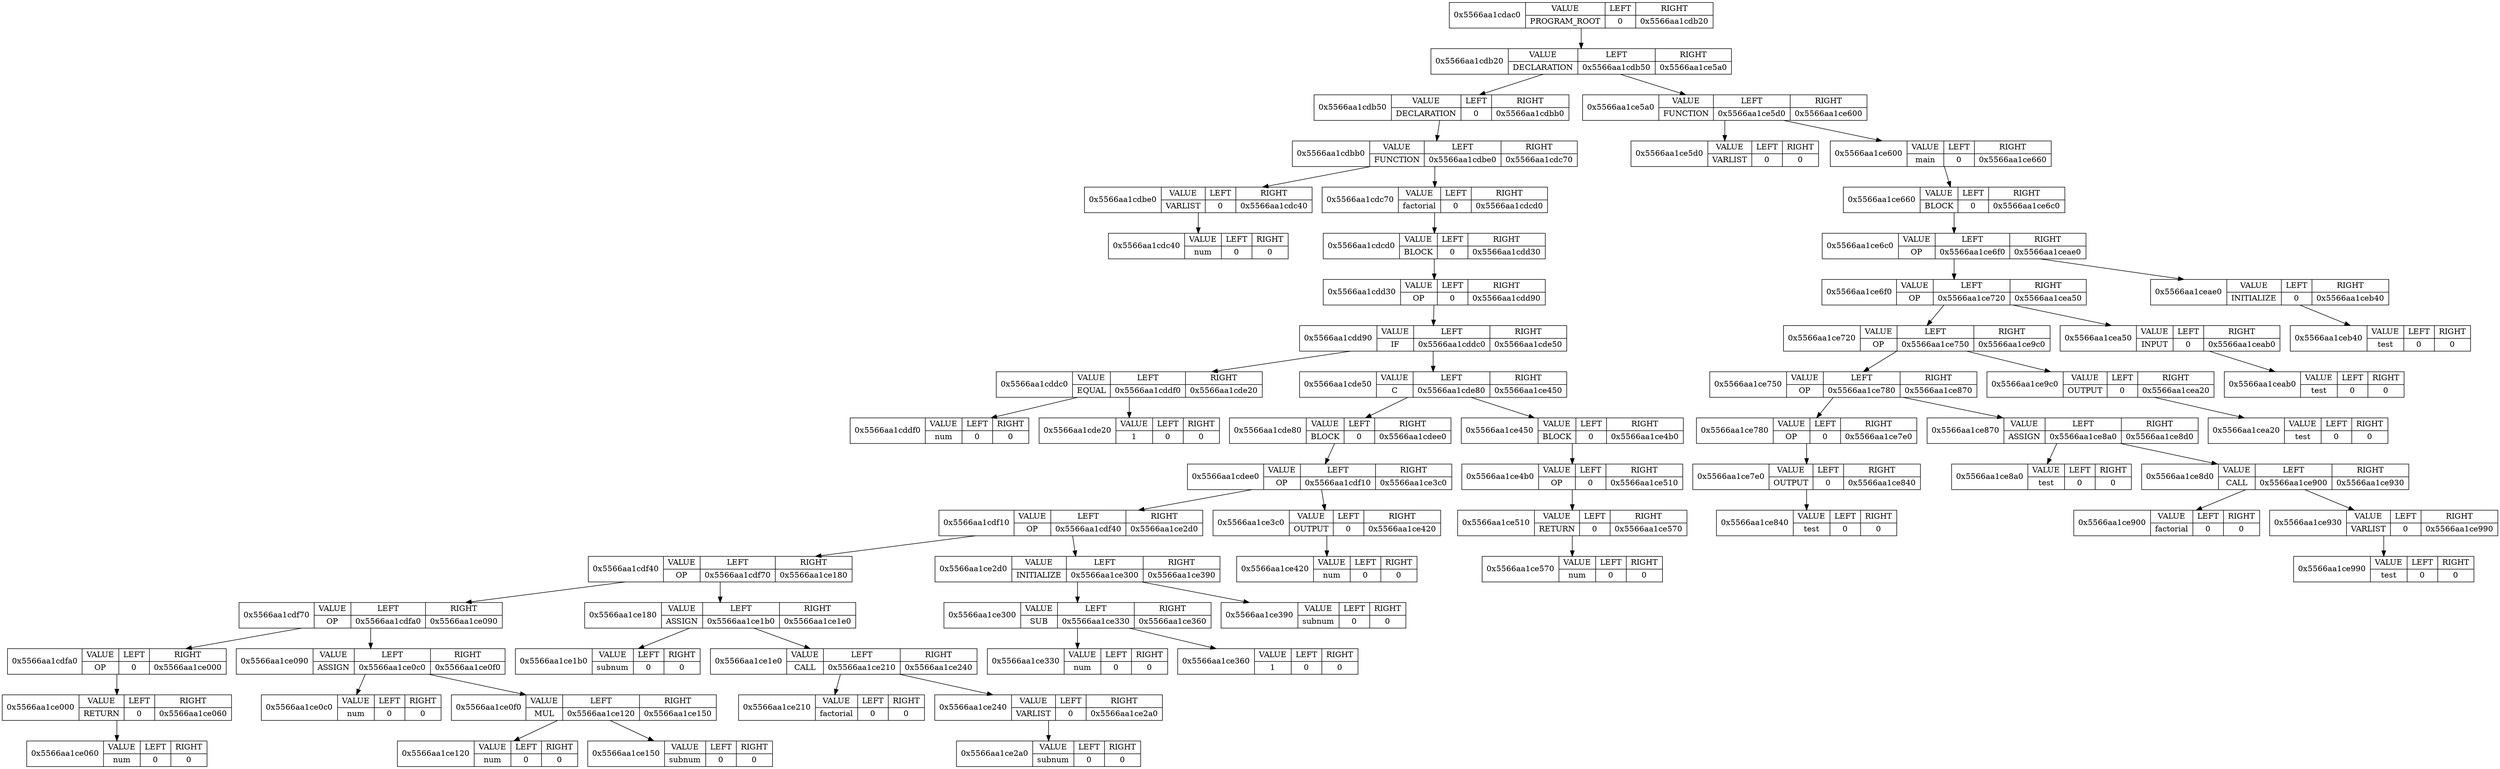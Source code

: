 digraph {
node0x5566aa1cdac0[label="{0x5566aa1cdac0}|{VALUE|PROGRAM_ROOT}|{LEFT|0}|{RIGHT|0x5566aa1cdb20}",shape=record];
node0x5566aa1cdb20[label="{0x5566aa1cdb20}|{VALUE|DECLARATION}|{LEFT|0x5566aa1cdb50}|{RIGHT|0x5566aa1ce5a0}",shape=record];
node0x5566aa1cdb50[label="{0x5566aa1cdb50}|{VALUE|DECLARATION}|{LEFT|0}|{RIGHT|0x5566aa1cdbb0}",shape=record];
node0x5566aa1cdbb0[label="{0x5566aa1cdbb0}|{VALUE|FUNCTION}|{LEFT|0x5566aa1cdbe0}|{RIGHT|0x5566aa1cdc70}",shape=record];
node0x5566aa1cdbe0[label="{0x5566aa1cdbe0}|{VALUE|VARLIST}|{LEFT|0}|{RIGHT|0x5566aa1cdc40}",shape=record];
node0x5566aa1cdc40[label="{0x5566aa1cdc40}|{VALUE|num}|{LEFT|0}|{RIGHT|0}",shape=record];
node0x5566aa1cdbe0 -> node0x5566aa1cdc40;
node0x5566aa1cdbb0 -> node0x5566aa1cdbe0;
node0x5566aa1cdc70[label="{0x5566aa1cdc70}|{VALUE|factorial}|{LEFT|0}|{RIGHT|0x5566aa1cdcd0}",shape=record];
node0x5566aa1cdcd0[label="{0x5566aa1cdcd0}|{VALUE|BLOCK}|{LEFT|0}|{RIGHT|0x5566aa1cdd30}",shape=record];
node0x5566aa1cdd30[label="{0x5566aa1cdd30}|{VALUE|OP}|{LEFT|0}|{RIGHT|0x5566aa1cdd90}",shape=record];
node0x5566aa1cdd90[label="{0x5566aa1cdd90}|{VALUE|IF}|{LEFT|0x5566aa1cddc0}|{RIGHT|0x5566aa1cde50}",shape=record];
node0x5566aa1cddc0[label="{0x5566aa1cddc0}|{VALUE|EQUAL}|{LEFT|0x5566aa1cddf0}|{RIGHT|0x5566aa1cde20}",shape=record];
node0x5566aa1cddf0[label="{0x5566aa1cddf0}|{VALUE|num}|{LEFT|0}|{RIGHT|0}",shape=record];
node0x5566aa1cddc0 -> node0x5566aa1cddf0;
node0x5566aa1cde20[label="{0x5566aa1cde20}|{VALUE|1}|{LEFT|0}|{RIGHT|0}",shape=record];
node0x5566aa1cddc0 -> node0x5566aa1cde20;
node0x5566aa1cdd90 -> node0x5566aa1cddc0;
node0x5566aa1cde50[label="{0x5566aa1cde50}|{VALUE|C}|{LEFT|0x5566aa1cde80}|{RIGHT|0x5566aa1ce450}",shape=record];
node0x5566aa1cde80[label="{0x5566aa1cde80}|{VALUE|BLOCK}|{LEFT|0}|{RIGHT|0x5566aa1cdee0}",shape=record];
node0x5566aa1cdee0[label="{0x5566aa1cdee0}|{VALUE|OP}|{LEFT|0x5566aa1cdf10}|{RIGHT|0x5566aa1ce3c0}",shape=record];
node0x5566aa1cdf10[label="{0x5566aa1cdf10}|{VALUE|OP}|{LEFT|0x5566aa1cdf40}|{RIGHT|0x5566aa1ce2d0}",shape=record];
node0x5566aa1cdf40[label="{0x5566aa1cdf40}|{VALUE|OP}|{LEFT|0x5566aa1cdf70}|{RIGHT|0x5566aa1ce180}",shape=record];
node0x5566aa1cdf70[label="{0x5566aa1cdf70}|{VALUE|OP}|{LEFT|0x5566aa1cdfa0}|{RIGHT|0x5566aa1ce090}",shape=record];
node0x5566aa1cdfa0[label="{0x5566aa1cdfa0}|{VALUE|OP}|{LEFT|0}|{RIGHT|0x5566aa1ce000}",shape=record];
node0x5566aa1ce000[label="{0x5566aa1ce000}|{VALUE|RETURN}|{LEFT|0}|{RIGHT|0x5566aa1ce060}",shape=record];
node0x5566aa1ce060[label="{0x5566aa1ce060}|{VALUE|num}|{LEFT|0}|{RIGHT|0}",shape=record];
node0x5566aa1ce000 -> node0x5566aa1ce060;
node0x5566aa1cdfa0 -> node0x5566aa1ce000;
node0x5566aa1cdf70 -> node0x5566aa1cdfa0;
node0x5566aa1ce090[label="{0x5566aa1ce090}|{VALUE|ASSIGN}|{LEFT|0x5566aa1ce0c0}|{RIGHT|0x5566aa1ce0f0}",shape=record];
node0x5566aa1ce0c0[label="{0x5566aa1ce0c0}|{VALUE|num}|{LEFT|0}|{RIGHT|0}",shape=record];
node0x5566aa1ce090 -> node0x5566aa1ce0c0;
node0x5566aa1ce0f0[label="{0x5566aa1ce0f0}|{VALUE|MUL}|{LEFT|0x5566aa1ce120}|{RIGHT|0x5566aa1ce150}",shape=record];
node0x5566aa1ce120[label="{0x5566aa1ce120}|{VALUE|num}|{LEFT|0}|{RIGHT|0}",shape=record];
node0x5566aa1ce0f0 -> node0x5566aa1ce120;
node0x5566aa1ce150[label="{0x5566aa1ce150}|{VALUE|subnum}|{LEFT|0}|{RIGHT|0}",shape=record];
node0x5566aa1ce0f0 -> node0x5566aa1ce150;
node0x5566aa1ce090 -> node0x5566aa1ce0f0;
node0x5566aa1cdf70 -> node0x5566aa1ce090;
node0x5566aa1cdf40 -> node0x5566aa1cdf70;
node0x5566aa1ce180[label="{0x5566aa1ce180}|{VALUE|ASSIGN}|{LEFT|0x5566aa1ce1b0}|{RIGHT|0x5566aa1ce1e0}",shape=record];
node0x5566aa1ce1b0[label="{0x5566aa1ce1b0}|{VALUE|subnum}|{LEFT|0}|{RIGHT|0}",shape=record];
node0x5566aa1ce180 -> node0x5566aa1ce1b0;
node0x5566aa1ce1e0[label="{0x5566aa1ce1e0}|{VALUE|CALL}|{LEFT|0x5566aa1ce210}|{RIGHT|0x5566aa1ce240}",shape=record];
node0x5566aa1ce210[label="{0x5566aa1ce210}|{VALUE|factorial}|{LEFT|0}|{RIGHT|0}",shape=record];
node0x5566aa1ce1e0 -> node0x5566aa1ce210;
node0x5566aa1ce240[label="{0x5566aa1ce240}|{VALUE|VARLIST}|{LEFT|0}|{RIGHT|0x5566aa1ce2a0}",shape=record];
node0x5566aa1ce2a0[label="{0x5566aa1ce2a0}|{VALUE|subnum}|{LEFT|0}|{RIGHT|0}",shape=record];
node0x5566aa1ce240 -> node0x5566aa1ce2a0;
node0x5566aa1ce1e0 -> node0x5566aa1ce240;
node0x5566aa1ce180 -> node0x5566aa1ce1e0;
node0x5566aa1cdf40 -> node0x5566aa1ce180;
node0x5566aa1cdf10 -> node0x5566aa1cdf40;
node0x5566aa1ce2d0[label="{0x5566aa1ce2d0}|{VALUE|INITIALIZE}|{LEFT|0x5566aa1ce300}|{RIGHT|0x5566aa1ce390}",shape=record];
node0x5566aa1ce300[label="{0x5566aa1ce300}|{VALUE|SUB}|{LEFT|0x5566aa1ce330}|{RIGHT|0x5566aa1ce360}",shape=record];
node0x5566aa1ce330[label="{0x5566aa1ce330}|{VALUE|num}|{LEFT|0}|{RIGHT|0}",shape=record];
node0x5566aa1ce300 -> node0x5566aa1ce330;
node0x5566aa1ce360[label="{0x5566aa1ce360}|{VALUE|1}|{LEFT|0}|{RIGHT|0}",shape=record];
node0x5566aa1ce300 -> node0x5566aa1ce360;
node0x5566aa1ce2d0 -> node0x5566aa1ce300;
node0x5566aa1ce390[label="{0x5566aa1ce390}|{VALUE|subnum}|{LEFT|0}|{RIGHT|0}",shape=record];
node0x5566aa1ce2d0 -> node0x5566aa1ce390;
node0x5566aa1cdf10 -> node0x5566aa1ce2d0;
node0x5566aa1cdee0 -> node0x5566aa1cdf10;
node0x5566aa1ce3c0[label="{0x5566aa1ce3c0}|{VALUE|OUTPUT}|{LEFT|0}|{RIGHT|0x5566aa1ce420}",shape=record];
node0x5566aa1ce420[label="{0x5566aa1ce420}|{VALUE|num}|{LEFT|0}|{RIGHT|0}",shape=record];
node0x5566aa1ce3c0 -> node0x5566aa1ce420;
node0x5566aa1cdee0 -> node0x5566aa1ce3c0;
node0x5566aa1cde80 -> node0x5566aa1cdee0;
node0x5566aa1cde50 -> node0x5566aa1cde80;
node0x5566aa1ce450[label="{0x5566aa1ce450}|{VALUE|BLOCK}|{LEFT|0}|{RIGHT|0x5566aa1ce4b0}",shape=record];
node0x5566aa1ce4b0[label="{0x5566aa1ce4b0}|{VALUE|OP}|{LEFT|0}|{RIGHT|0x5566aa1ce510}",shape=record];
node0x5566aa1ce510[label="{0x5566aa1ce510}|{VALUE|RETURN}|{LEFT|0}|{RIGHT|0x5566aa1ce570}",shape=record];
node0x5566aa1ce570[label="{0x5566aa1ce570}|{VALUE|num}|{LEFT|0}|{RIGHT|0}",shape=record];
node0x5566aa1ce510 -> node0x5566aa1ce570;
node0x5566aa1ce4b0 -> node0x5566aa1ce510;
node0x5566aa1ce450 -> node0x5566aa1ce4b0;
node0x5566aa1cde50 -> node0x5566aa1ce450;
node0x5566aa1cdd90 -> node0x5566aa1cde50;
node0x5566aa1cdd30 -> node0x5566aa1cdd90;
node0x5566aa1cdcd0 -> node0x5566aa1cdd30;
node0x5566aa1cdc70 -> node0x5566aa1cdcd0;
node0x5566aa1cdbb0 -> node0x5566aa1cdc70;
node0x5566aa1cdb50 -> node0x5566aa1cdbb0;
node0x5566aa1cdb20 -> node0x5566aa1cdb50;
node0x5566aa1ce5a0[label="{0x5566aa1ce5a0}|{VALUE|FUNCTION}|{LEFT|0x5566aa1ce5d0}|{RIGHT|0x5566aa1ce600}",shape=record];
node0x5566aa1ce5d0[label="{0x5566aa1ce5d0}|{VALUE|VARLIST}|{LEFT|0}|{RIGHT|0}",shape=record];
node0x5566aa1ce5a0 -> node0x5566aa1ce5d0;
node0x5566aa1ce600[label="{0x5566aa1ce600}|{VALUE|main}|{LEFT|0}|{RIGHT|0x5566aa1ce660}",shape=record];
node0x5566aa1ce660[label="{0x5566aa1ce660}|{VALUE|BLOCK}|{LEFT|0}|{RIGHT|0x5566aa1ce6c0}",shape=record];
node0x5566aa1ce6c0[label="{0x5566aa1ce6c0}|{VALUE|OP}|{LEFT|0x5566aa1ce6f0}|{RIGHT|0x5566aa1ceae0}",shape=record];
node0x5566aa1ce6f0[label="{0x5566aa1ce6f0}|{VALUE|OP}|{LEFT|0x5566aa1ce720}|{RIGHT|0x5566aa1cea50}",shape=record];
node0x5566aa1ce720[label="{0x5566aa1ce720}|{VALUE|OP}|{LEFT|0x5566aa1ce750}|{RIGHT|0x5566aa1ce9c0}",shape=record];
node0x5566aa1ce750[label="{0x5566aa1ce750}|{VALUE|OP}|{LEFT|0x5566aa1ce780}|{RIGHT|0x5566aa1ce870}",shape=record];
node0x5566aa1ce780[label="{0x5566aa1ce780}|{VALUE|OP}|{LEFT|0}|{RIGHT|0x5566aa1ce7e0}",shape=record];
node0x5566aa1ce7e0[label="{0x5566aa1ce7e0}|{VALUE|OUTPUT}|{LEFT|0}|{RIGHT|0x5566aa1ce840}",shape=record];
node0x5566aa1ce840[label="{0x5566aa1ce840}|{VALUE|test}|{LEFT|0}|{RIGHT|0}",shape=record];
node0x5566aa1ce7e0 -> node0x5566aa1ce840;
node0x5566aa1ce780 -> node0x5566aa1ce7e0;
node0x5566aa1ce750 -> node0x5566aa1ce780;
node0x5566aa1ce870[label="{0x5566aa1ce870}|{VALUE|ASSIGN}|{LEFT|0x5566aa1ce8a0}|{RIGHT|0x5566aa1ce8d0}",shape=record];
node0x5566aa1ce8a0[label="{0x5566aa1ce8a0}|{VALUE|test}|{LEFT|0}|{RIGHT|0}",shape=record];
node0x5566aa1ce870 -> node0x5566aa1ce8a0;
node0x5566aa1ce8d0[label="{0x5566aa1ce8d0}|{VALUE|CALL}|{LEFT|0x5566aa1ce900}|{RIGHT|0x5566aa1ce930}",shape=record];
node0x5566aa1ce900[label="{0x5566aa1ce900}|{VALUE|factorial}|{LEFT|0}|{RIGHT|0}",shape=record];
node0x5566aa1ce8d0 -> node0x5566aa1ce900;
node0x5566aa1ce930[label="{0x5566aa1ce930}|{VALUE|VARLIST}|{LEFT|0}|{RIGHT|0x5566aa1ce990}",shape=record];
node0x5566aa1ce990[label="{0x5566aa1ce990}|{VALUE|test}|{LEFT|0}|{RIGHT|0}",shape=record];
node0x5566aa1ce930 -> node0x5566aa1ce990;
node0x5566aa1ce8d0 -> node0x5566aa1ce930;
node0x5566aa1ce870 -> node0x5566aa1ce8d0;
node0x5566aa1ce750 -> node0x5566aa1ce870;
node0x5566aa1ce720 -> node0x5566aa1ce750;
node0x5566aa1ce9c0[label="{0x5566aa1ce9c0}|{VALUE|OUTPUT}|{LEFT|0}|{RIGHT|0x5566aa1cea20}",shape=record];
node0x5566aa1cea20[label="{0x5566aa1cea20}|{VALUE|test}|{LEFT|0}|{RIGHT|0}",shape=record];
node0x5566aa1ce9c0 -> node0x5566aa1cea20;
node0x5566aa1ce720 -> node0x5566aa1ce9c0;
node0x5566aa1ce6f0 -> node0x5566aa1ce720;
node0x5566aa1cea50[label="{0x5566aa1cea50}|{VALUE|INPUT}|{LEFT|0}|{RIGHT|0x5566aa1ceab0}",shape=record];
node0x5566aa1ceab0[label="{0x5566aa1ceab0}|{VALUE|test}|{LEFT|0}|{RIGHT|0}",shape=record];
node0x5566aa1cea50 -> node0x5566aa1ceab0;
node0x5566aa1ce6f0 -> node0x5566aa1cea50;
node0x5566aa1ce6c0 -> node0x5566aa1ce6f0;
node0x5566aa1ceae0[label="{0x5566aa1ceae0}|{VALUE|INITIALIZE}|{LEFT|0}|{RIGHT|0x5566aa1ceb40}",shape=record];
node0x5566aa1ceb40[label="{0x5566aa1ceb40}|{VALUE|test}|{LEFT|0}|{RIGHT|0}",shape=record];
node0x5566aa1ceae0 -> node0x5566aa1ceb40;
node0x5566aa1ce6c0 -> node0x5566aa1ceae0;
node0x5566aa1ce660 -> node0x5566aa1ce6c0;
node0x5566aa1ce600 -> node0x5566aa1ce660;
node0x5566aa1ce5a0 -> node0x5566aa1ce600;
node0x5566aa1cdb20 -> node0x5566aa1ce5a0;
node0x5566aa1cdac0 -> node0x5566aa1cdb20;
}
